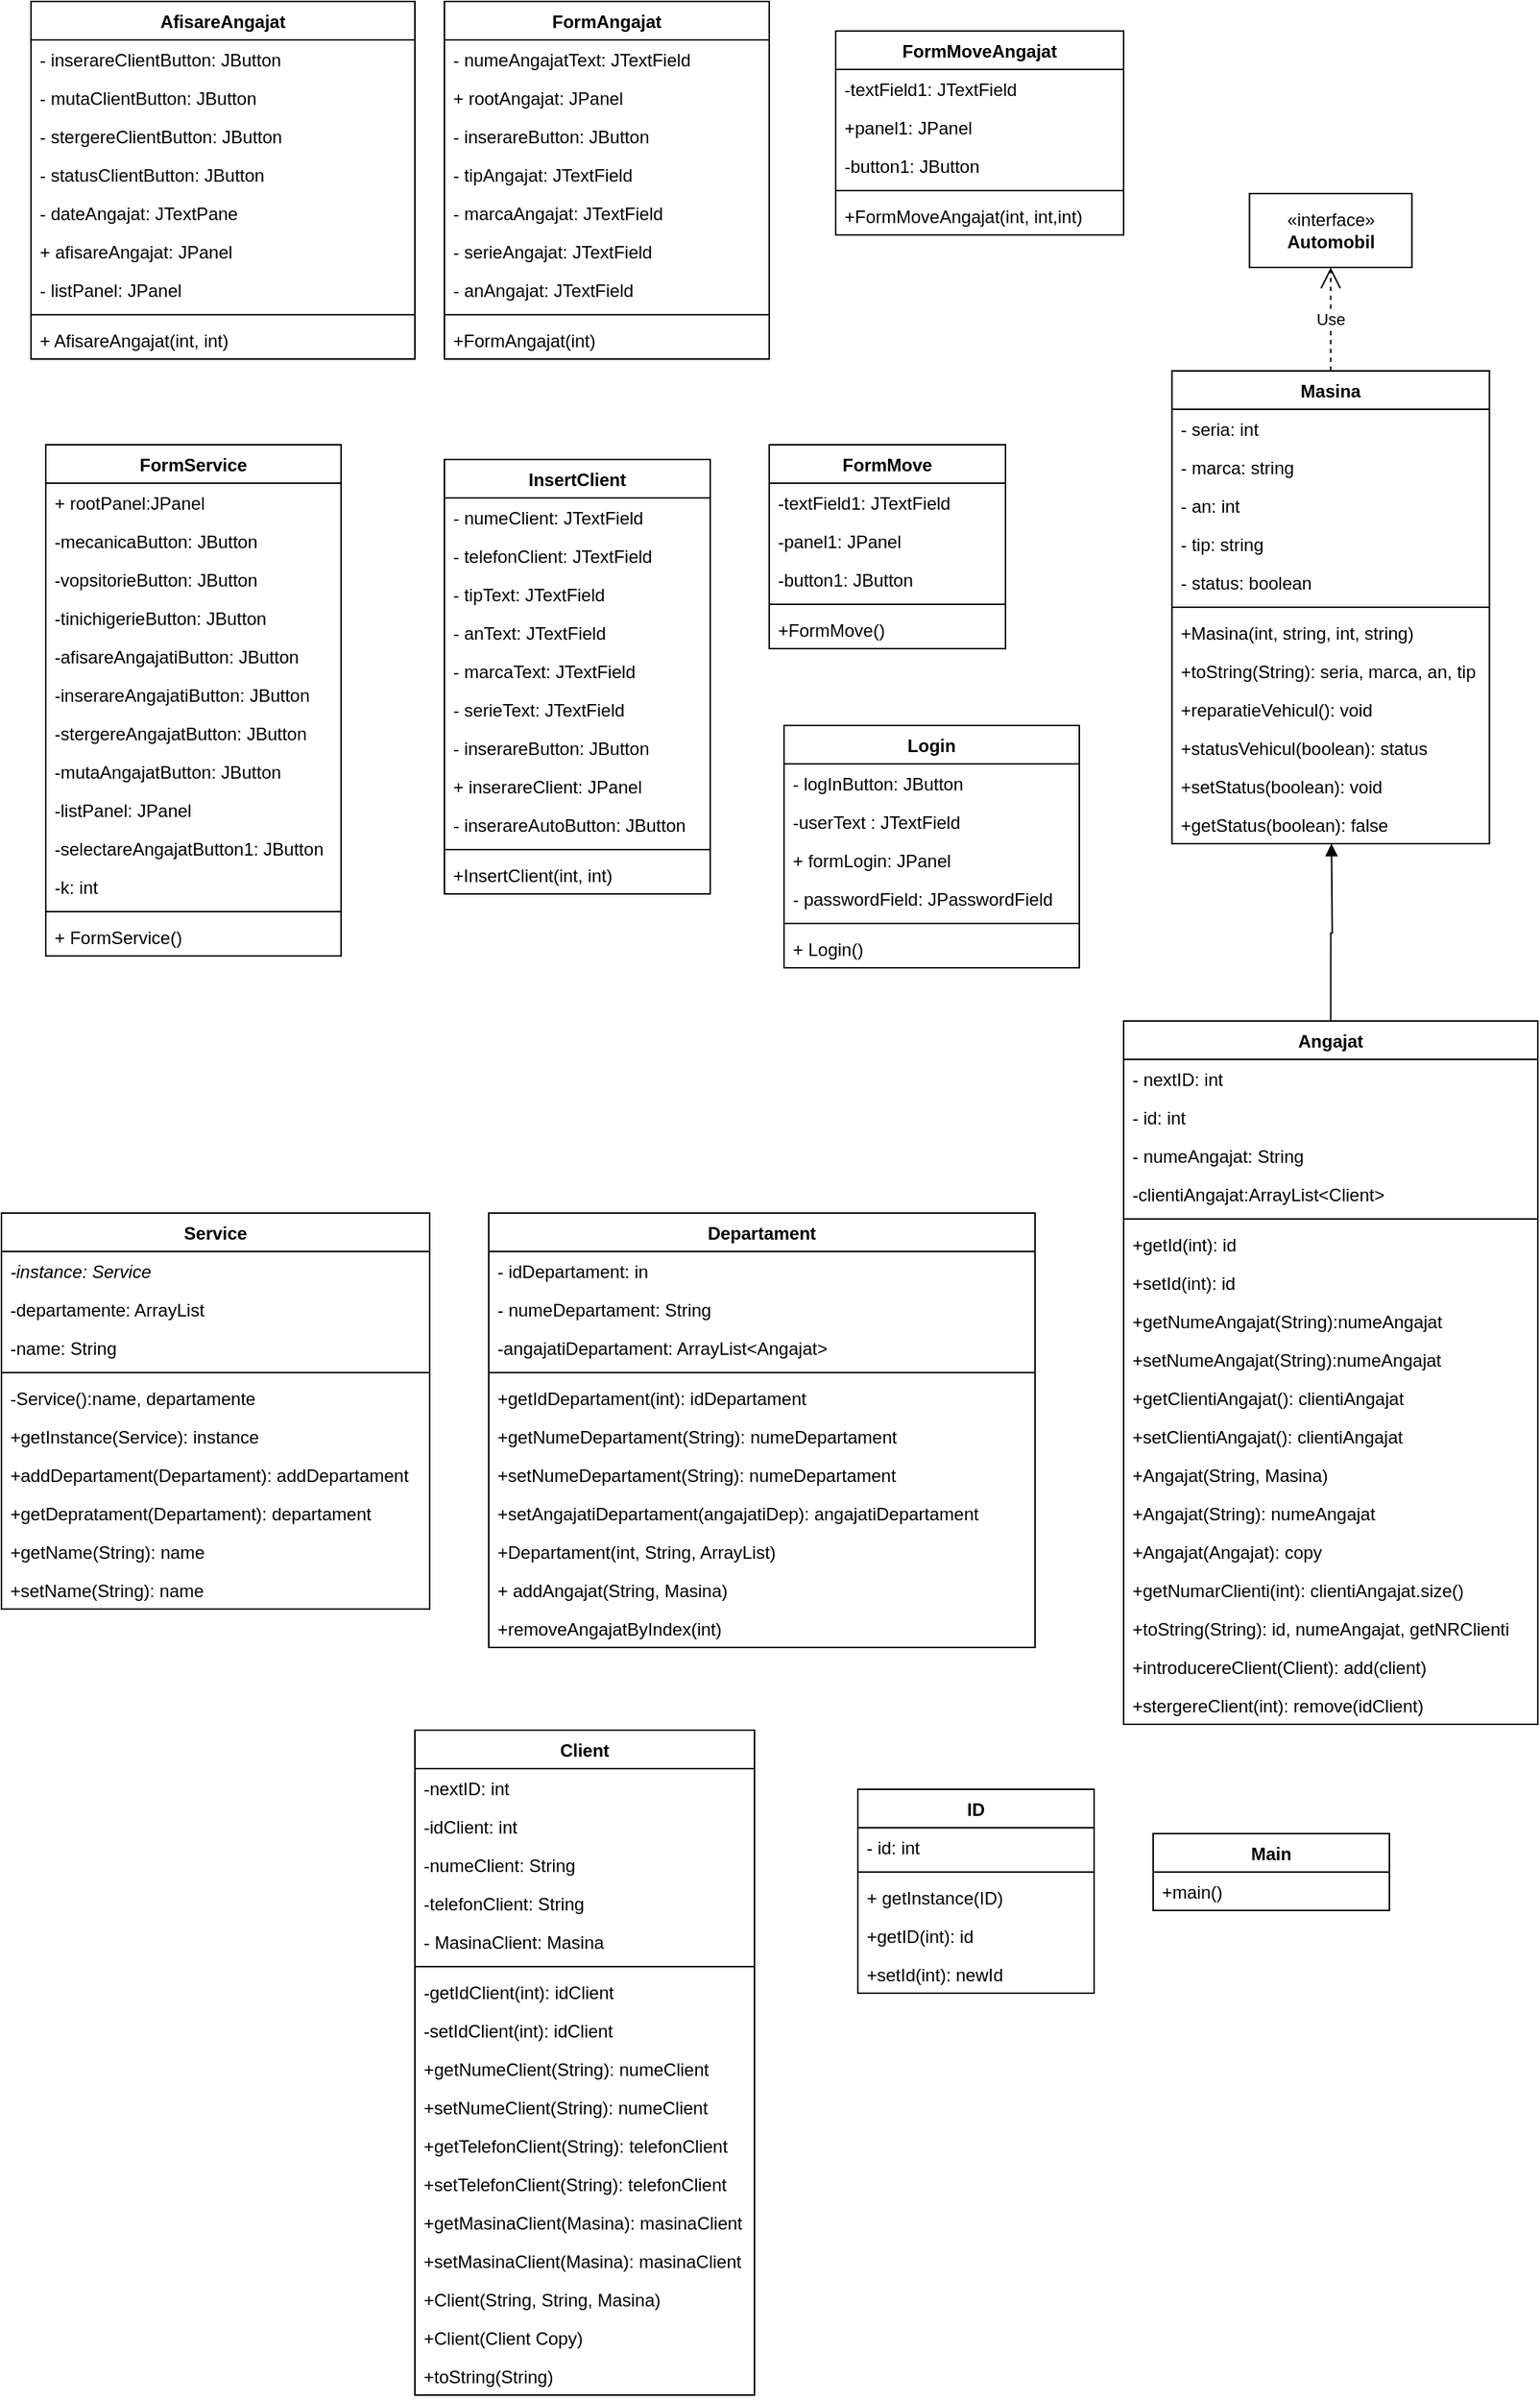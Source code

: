 <mxfile version="20.8.16" type="device"><diagram name="Page-1" id="e7e014a7-5840-1c2e-5031-d8a46d1fe8dd"><mxGraphModel dx="816" dy="1219" grid="1" gridSize="10" guides="1" tooltips="1" connect="1" arrows="1" fold="1" page="1" pageScale="1" pageWidth="1169" pageHeight="826" background="none" math="0" shadow="0"><root><mxCell id="0"/><mxCell id="1" parent="0"/><mxCell id="NMp2jgP-mCe9AnRq37kI-46" value="«interface»&lt;br&gt;&lt;b&gt;Automobil&lt;/b&gt;" style="html=1;" vertex="1" parent="1"><mxGeometry x="865.25" y="-650" width="110" height="50" as="geometry"/></mxCell><mxCell id="NMp2jgP-mCe9AnRq37kI-47" value="Masina" style="swimlane;fontStyle=1;align=center;verticalAlign=top;childLayout=stackLayout;horizontal=1;startSize=26;horizontalStack=0;resizeParent=1;resizeParentMax=0;resizeLast=0;collapsible=1;marginBottom=0;" vertex="1" parent="1"><mxGeometry x="812.75" y="-530" width="215" height="320" as="geometry"><mxRectangle x="530" y="340" width="80" height="30" as="alternateBounds"/></mxGeometry></mxCell><mxCell id="NMp2jgP-mCe9AnRq37kI-48" value="- seria: int&#10;" style="text;strokeColor=none;fillColor=none;align=left;verticalAlign=top;spacingLeft=4;spacingRight=4;overflow=hidden;rotatable=0;points=[[0,0.5],[1,0.5]];portConstraint=eastwest;" vertex="1" parent="NMp2jgP-mCe9AnRq37kI-47"><mxGeometry y="26" width="215" height="26" as="geometry"/></mxCell><mxCell id="NMp2jgP-mCe9AnRq37kI-59" value="- marca: string" style="text;strokeColor=none;fillColor=none;align=left;verticalAlign=top;spacingLeft=4;spacingRight=4;overflow=hidden;rotatable=0;points=[[0,0.5],[1,0.5]];portConstraint=eastwest;" vertex="1" parent="NMp2jgP-mCe9AnRq37kI-47"><mxGeometry y="52" width="215" height="26" as="geometry"/></mxCell><mxCell id="NMp2jgP-mCe9AnRq37kI-58" value="- an: int" style="text;strokeColor=none;fillColor=none;align=left;verticalAlign=top;spacingLeft=4;spacingRight=4;overflow=hidden;rotatable=0;points=[[0,0.5],[1,0.5]];portConstraint=eastwest;" vertex="1" parent="NMp2jgP-mCe9AnRq37kI-47"><mxGeometry y="78" width="215" height="26" as="geometry"/></mxCell><mxCell id="NMp2jgP-mCe9AnRq37kI-60" value="- tip: string" style="text;strokeColor=none;fillColor=none;align=left;verticalAlign=top;spacingLeft=4;spacingRight=4;overflow=hidden;rotatable=0;points=[[0,0.5],[1,0.5]];portConstraint=eastwest;" vertex="1" parent="NMp2jgP-mCe9AnRq37kI-47"><mxGeometry y="104" width="215" height="26" as="geometry"/></mxCell><mxCell id="NMp2jgP-mCe9AnRq37kI-61" value="- status: boolean" style="text;strokeColor=none;fillColor=none;align=left;verticalAlign=top;spacingLeft=4;spacingRight=4;overflow=hidden;rotatable=0;points=[[0,0.5],[1,0.5]];portConstraint=eastwest;" vertex="1" parent="NMp2jgP-mCe9AnRq37kI-47"><mxGeometry y="130" width="215" height="26" as="geometry"/></mxCell><mxCell id="NMp2jgP-mCe9AnRq37kI-49" value="" style="line;strokeWidth=1;fillColor=none;align=left;verticalAlign=middle;spacingTop=-1;spacingLeft=3;spacingRight=3;rotatable=0;labelPosition=right;points=[];portConstraint=eastwest;strokeColor=inherit;" vertex="1" parent="NMp2jgP-mCe9AnRq37kI-47"><mxGeometry y="156" width="215" height="8" as="geometry"/></mxCell><mxCell id="NMp2jgP-mCe9AnRq37kI-50" value="+Masina(int, string, int, string)" style="text;strokeColor=none;fillColor=none;align=left;verticalAlign=top;spacingLeft=4;spacingRight=4;overflow=hidden;rotatable=0;points=[[0,0.5],[1,0.5]];portConstraint=eastwest;" vertex="1" parent="NMp2jgP-mCe9AnRq37kI-47"><mxGeometry y="164" width="215" height="26" as="geometry"/></mxCell><mxCell id="NMp2jgP-mCe9AnRq37kI-64" value="+toString(String): seria, marca, an, tip" style="text;strokeColor=none;fillColor=none;align=left;verticalAlign=top;spacingLeft=4;spacingRight=4;overflow=hidden;rotatable=0;points=[[0,0.5],[1,0.5]];portConstraint=eastwest;" vertex="1" parent="NMp2jgP-mCe9AnRq37kI-47"><mxGeometry y="190" width="215" height="26" as="geometry"/></mxCell><mxCell id="NMp2jgP-mCe9AnRq37kI-65" value="+reparatieVehicul(): void" style="text;strokeColor=none;fillColor=none;align=left;verticalAlign=top;spacingLeft=4;spacingRight=4;overflow=hidden;rotatable=0;points=[[0,0.5],[1,0.5]];portConstraint=eastwest;" vertex="1" parent="NMp2jgP-mCe9AnRq37kI-47"><mxGeometry y="216" width="215" height="26" as="geometry"/></mxCell><mxCell id="NMp2jgP-mCe9AnRq37kI-66" value="+statusVehicul(boolean): status" style="text;strokeColor=none;fillColor=none;align=left;verticalAlign=top;spacingLeft=4;spacingRight=4;overflow=hidden;rotatable=0;points=[[0,0.5],[1,0.5]];portConstraint=eastwest;" vertex="1" parent="NMp2jgP-mCe9AnRq37kI-47"><mxGeometry y="242" width="215" height="26" as="geometry"/></mxCell><mxCell id="NMp2jgP-mCe9AnRq37kI-67" value="+setStatus(boolean): void" style="text;strokeColor=none;fillColor=none;align=left;verticalAlign=top;spacingLeft=4;spacingRight=4;overflow=hidden;rotatable=0;points=[[0,0.5],[1,0.5]];portConstraint=eastwest;" vertex="1" parent="NMp2jgP-mCe9AnRq37kI-47"><mxGeometry y="268" width="215" height="26" as="geometry"/></mxCell><mxCell id="NMp2jgP-mCe9AnRq37kI-68" value="+getStatus(boolean): false" style="text;strokeColor=none;fillColor=none;align=left;verticalAlign=top;spacingLeft=4;spacingRight=4;overflow=hidden;rotatable=0;points=[[0,0.5],[1,0.5]];portConstraint=eastwest;" vertex="1" parent="NMp2jgP-mCe9AnRq37kI-47"><mxGeometry y="294" width="215" height="26" as="geometry"/></mxCell><mxCell id="NMp2jgP-mCe9AnRq37kI-56" value="Use" style="endArrow=open;endSize=12;dashed=1;html=1;rounded=0;exitX=0.5;exitY=0;exitDx=0;exitDy=0;entryX=0.5;entryY=1;entryDx=0;entryDy=0;" edge="1" parent="1" source="NMp2jgP-mCe9AnRq37kI-47" target="NMp2jgP-mCe9AnRq37kI-46"><mxGeometry width="160" relative="1" as="geometry"><mxPoint x="1175.25" y="-530" as="sourcePoint"/><mxPoint x="1335.25" y="-530" as="targetPoint"/></mxGeometry></mxCell><mxCell id="NMp2jgP-mCe9AnRq37kI-69" value="Angajat" style="swimlane;fontStyle=1;align=center;verticalAlign=top;childLayout=stackLayout;horizontal=1;startSize=26;horizontalStack=0;resizeParent=1;resizeParentMax=0;resizeLast=0;collapsible=1;marginBottom=0;" vertex="1" parent="1"><mxGeometry x="780" y="-90" width="280.5" height="476" as="geometry"/></mxCell><mxCell id="NMp2jgP-mCe9AnRq37kI-70" value="- nextID: int" style="text;strokeColor=none;fillColor=none;align=left;verticalAlign=top;spacingLeft=4;spacingRight=4;overflow=hidden;rotatable=0;points=[[0,0.5],[1,0.5]];portConstraint=eastwest;" vertex="1" parent="NMp2jgP-mCe9AnRq37kI-69"><mxGeometry y="26" width="280.5" height="26" as="geometry"/></mxCell><mxCell id="NMp2jgP-mCe9AnRq37kI-75" value="- id: int" style="text;strokeColor=none;fillColor=none;align=left;verticalAlign=top;spacingLeft=4;spacingRight=4;overflow=hidden;rotatable=0;points=[[0,0.5],[1,0.5]];portConstraint=eastwest;" vertex="1" parent="NMp2jgP-mCe9AnRq37kI-69"><mxGeometry y="52" width="280.5" height="26" as="geometry"/></mxCell><mxCell id="NMp2jgP-mCe9AnRq37kI-76" value="- numeAngajat: String&#10;" style="text;strokeColor=none;fillColor=none;align=left;verticalAlign=top;spacingLeft=4;spacingRight=4;overflow=hidden;rotatable=0;points=[[0,0.5],[1,0.5]];portConstraint=eastwest;" vertex="1" parent="NMp2jgP-mCe9AnRq37kI-69"><mxGeometry y="78" width="280.5" height="26" as="geometry"/></mxCell><mxCell id="NMp2jgP-mCe9AnRq37kI-82" value="-clientiAngajat:ArrayList&lt;Client&gt;" style="text;strokeColor=none;fillColor=none;align=left;verticalAlign=top;spacingLeft=4;spacingRight=4;overflow=hidden;rotatable=0;points=[[0,0.5],[1,0.5]];portConstraint=eastwest;" vertex="1" parent="NMp2jgP-mCe9AnRq37kI-69"><mxGeometry y="104" width="280.5" height="26" as="geometry"/></mxCell><mxCell id="NMp2jgP-mCe9AnRq37kI-71" value="" style="line;strokeWidth=1;fillColor=none;align=left;verticalAlign=middle;spacingTop=-1;spacingLeft=3;spacingRight=3;rotatable=0;labelPosition=right;points=[];portConstraint=eastwest;strokeColor=inherit;" vertex="1" parent="NMp2jgP-mCe9AnRq37kI-69"><mxGeometry y="130" width="280.5" height="8" as="geometry"/></mxCell><mxCell id="NMp2jgP-mCe9AnRq37kI-72" value="+getId(int): id" style="text;strokeColor=none;fillColor=none;align=left;verticalAlign=top;spacingLeft=4;spacingRight=4;overflow=hidden;rotatable=0;points=[[0,0.5],[1,0.5]];portConstraint=eastwest;" vertex="1" parent="NMp2jgP-mCe9AnRq37kI-69"><mxGeometry y="138" width="280.5" height="26" as="geometry"/></mxCell><mxCell id="NMp2jgP-mCe9AnRq37kI-78" value="+setId(int): id" style="text;strokeColor=none;fillColor=none;align=left;verticalAlign=top;spacingLeft=4;spacingRight=4;overflow=hidden;rotatable=0;points=[[0,0.5],[1,0.5]];portConstraint=eastwest;" vertex="1" parent="NMp2jgP-mCe9AnRq37kI-69"><mxGeometry y="164" width="280.5" height="26" as="geometry"/></mxCell><mxCell id="NMp2jgP-mCe9AnRq37kI-79" value="+getNumeAngajat(String):numeAngajat" style="text;strokeColor=none;fillColor=none;align=left;verticalAlign=top;spacingLeft=4;spacingRight=4;overflow=hidden;rotatable=0;points=[[0,0.5],[1,0.5]];portConstraint=eastwest;" vertex="1" parent="NMp2jgP-mCe9AnRq37kI-69"><mxGeometry y="190" width="280.5" height="26" as="geometry"/></mxCell><mxCell id="NMp2jgP-mCe9AnRq37kI-80" value="+setNumeAngajat(String):numeAngajat" style="text;strokeColor=none;fillColor=none;align=left;verticalAlign=top;spacingLeft=4;spacingRight=4;overflow=hidden;rotatable=0;points=[[0,0.5],[1,0.5]];portConstraint=eastwest;" vertex="1" parent="NMp2jgP-mCe9AnRq37kI-69"><mxGeometry y="216" width="280.5" height="26" as="geometry"/></mxCell><mxCell id="NMp2jgP-mCe9AnRq37kI-81" value="+getClientiAngajat(): clientiAngajat" style="text;strokeColor=none;fillColor=none;align=left;verticalAlign=top;spacingLeft=4;spacingRight=4;overflow=hidden;rotatable=0;points=[[0,0.5],[1,0.5]];portConstraint=eastwest;" vertex="1" parent="NMp2jgP-mCe9AnRq37kI-69"><mxGeometry y="242" width="280.5" height="26" as="geometry"/></mxCell><mxCell id="NMp2jgP-mCe9AnRq37kI-95" value="+setClientiAngajat(): clientiAngajat" style="text;strokeColor=none;fillColor=none;align=left;verticalAlign=top;spacingLeft=4;spacingRight=4;overflow=hidden;rotatable=0;points=[[0,0.5],[1,0.5]];portConstraint=eastwest;" vertex="1" parent="NMp2jgP-mCe9AnRq37kI-69"><mxGeometry y="268" width="280.5" height="26" as="geometry"/></mxCell><mxCell id="NMp2jgP-mCe9AnRq37kI-96" value="+Angajat(String, Masina)" style="text;strokeColor=none;fillColor=none;align=left;verticalAlign=top;spacingLeft=4;spacingRight=4;overflow=hidden;rotatable=0;points=[[0,0.5],[1,0.5]];portConstraint=eastwest;" vertex="1" parent="NMp2jgP-mCe9AnRq37kI-69"><mxGeometry y="294" width="280.5" height="26" as="geometry"/></mxCell><mxCell id="NMp2jgP-mCe9AnRq37kI-97" value="+Angajat(String): numeAngajat" style="text;strokeColor=none;fillColor=none;align=left;verticalAlign=top;spacingLeft=4;spacingRight=4;overflow=hidden;rotatable=0;points=[[0,0.5],[1,0.5]];portConstraint=eastwest;" vertex="1" parent="NMp2jgP-mCe9AnRq37kI-69"><mxGeometry y="320" width="280.5" height="26" as="geometry"/></mxCell><mxCell id="NMp2jgP-mCe9AnRq37kI-99" value="+Angajat(Angajat): copy " style="text;strokeColor=none;fillColor=none;align=left;verticalAlign=top;spacingLeft=4;spacingRight=4;overflow=hidden;rotatable=0;points=[[0,0.5],[1,0.5]];portConstraint=eastwest;" vertex="1" parent="NMp2jgP-mCe9AnRq37kI-69"><mxGeometry y="346" width="280.5" height="26" as="geometry"/></mxCell><mxCell id="NMp2jgP-mCe9AnRq37kI-100" value="+getNumarClienti(int): clientiAngajat.size()" style="text;strokeColor=none;fillColor=none;align=left;verticalAlign=top;spacingLeft=4;spacingRight=4;overflow=hidden;rotatable=0;points=[[0,0.5],[1,0.5]];portConstraint=eastwest;" vertex="1" parent="NMp2jgP-mCe9AnRq37kI-69"><mxGeometry y="372" width="280.5" height="26" as="geometry"/></mxCell><mxCell id="NMp2jgP-mCe9AnRq37kI-101" value="+toString(String): id, numeAngajat, getNRClienti" style="text;strokeColor=none;fillColor=none;align=left;verticalAlign=top;spacingLeft=4;spacingRight=4;overflow=hidden;rotatable=0;points=[[0,0.5],[1,0.5]];portConstraint=eastwest;" vertex="1" parent="NMp2jgP-mCe9AnRq37kI-69"><mxGeometry y="398" width="280.5" height="26" as="geometry"/></mxCell><mxCell id="NMp2jgP-mCe9AnRq37kI-102" value="+introducereClient(Client): add(client)" style="text;strokeColor=none;fillColor=none;align=left;verticalAlign=top;spacingLeft=4;spacingRight=4;overflow=hidden;rotatable=0;points=[[0,0.5],[1,0.5]];portConstraint=eastwest;" vertex="1" parent="NMp2jgP-mCe9AnRq37kI-69"><mxGeometry y="424" width="280.5" height="26" as="geometry"/></mxCell><mxCell id="NMp2jgP-mCe9AnRq37kI-103" value="+stergereClient(int): remove(idClient)" style="text;strokeColor=none;fillColor=none;align=left;verticalAlign=top;spacingLeft=4;spacingRight=4;overflow=hidden;rotatable=0;points=[[0,0.5],[1,0.5]];portConstraint=eastwest;" vertex="1" parent="NMp2jgP-mCe9AnRq37kI-69"><mxGeometry y="450" width="280.5" height="26" as="geometry"/></mxCell><mxCell id="NMp2jgP-mCe9AnRq37kI-73" value="" style="endArrow=block;endFill=1;html=1;edgeStyle=orthogonalEdgeStyle;align=left;verticalAlign=top;rounded=0;exitX=0.5;exitY=0;exitDx=0;exitDy=0;" edge="1" parent="1" source="NMp2jgP-mCe9AnRq37kI-69"><mxGeometry x="-1" relative="1" as="geometry"><mxPoint x="922.75" y="-260" as="sourcePoint"/><mxPoint x="920.75" y="-210" as="targetPoint"/></mxGeometry></mxCell><mxCell id="NMp2jgP-mCe9AnRq37kI-74" value="&lt;br&gt;" style="edgeLabel;resizable=0;html=1;align=left;verticalAlign=bottom;" connectable="0" vertex="1" parent="NMp2jgP-mCe9AnRq37kI-73"><mxGeometry x="-1" relative="1" as="geometry"/></mxCell><mxCell id="NMp2jgP-mCe9AnRq37kI-104" value="AfisareAngajat" style="swimlane;fontStyle=1;align=center;verticalAlign=top;childLayout=stackLayout;horizontal=1;startSize=26;horizontalStack=0;resizeParent=1;resizeParentMax=0;resizeLast=0;collapsible=1;marginBottom=0;" vertex="1" parent="1"><mxGeometry x="40" y="-780" width="260" height="242" as="geometry"/></mxCell><mxCell id="NMp2jgP-mCe9AnRq37kI-105" value="- inserareClientButton: JButton" style="text;strokeColor=none;fillColor=none;align=left;verticalAlign=top;spacingLeft=4;spacingRight=4;overflow=hidden;rotatable=0;points=[[0,0.5],[1,0.5]];portConstraint=eastwest;" vertex="1" parent="NMp2jgP-mCe9AnRq37kI-104"><mxGeometry y="26" width="260" height="26" as="geometry"/></mxCell><mxCell id="NMp2jgP-mCe9AnRq37kI-108" value="- mutaClientButton: JButton" style="text;strokeColor=none;fillColor=none;align=left;verticalAlign=top;spacingLeft=4;spacingRight=4;overflow=hidden;rotatable=0;points=[[0,0.5],[1,0.5]];portConstraint=eastwest;" vertex="1" parent="NMp2jgP-mCe9AnRq37kI-104"><mxGeometry y="52" width="260" height="26" as="geometry"/></mxCell><mxCell id="NMp2jgP-mCe9AnRq37kI-109" value="- stergereClientButton: JButton" style="text;strokeColor=none;fillColor=none;align=left;verticalAlign=top;spacingLeft=4;spacingRight=4;overflow=hidden;rotatable=0;points=[[0,0.5],[1,0.5]];portConstraint=eastwest;" vertex="1" parent="NMp2jgP-mCe9AnRq37kI-104"><mxGeometry y="78" width="260" height="26" as="geometry"/></mxCell><mxCell id="NMp2jgP-mCe9AnRq37kI-110" value="- statusClientButton: JButton" style="text;strokeColor=none;fillColor=none;align=left;verticalAlign=top;spacingLeft=4;spacingRight=4;overflow=hidden;rotatable=0;points=[[0,0.5],[1,0.5]];portConstraint=eastwest;" vertex="1" parent="NMp2jgP-mCe9AnRq37kI-104"><mxGeometry y="104" width="260" height="26" as="geometry"/></mxCell><mxCell id="NMp2jgP-mCe9AnRq37kI-111" value="- dateAngajat: JTextPane" style="text;strokeColor=none;fillColor=none;align=left;verticalAlign=top;spacingLeft=4;spacingRight=4;overflow=hidden;rotatable=0;points=[[0,0.5],[1,0.5]];portConstraint=eastwest;" vertex="1" parent="NMp2jgP-mCe9AnRq37kI-104"><mxGeometry y="130" width="260" height="26" as="geometry"/></mxCell><mxCell id="NMp2jgP-mCe9AnRq37kI-112" value="+ afisareAngajat: JPanel" style="text;strokeColor=none;fillColor=none;align=left;verticalAlign=top;spacingLeft=4;spacingRight=4;overflow=hidden;rotatable=0;points=[[0,0.5],[1,0.5]];portConstraint=eastwest;" vertex="1" parent="NMp2jgP-mCe9AnRq37kI-104"><mxGeometry y="156" width="260" height="26" as="geometry"/></mxCell><mxCell id="NMp2jgP-mCe9AnRq37kI-113" value="- listPanel: JPanel" style="text;strokeColor=none;fillColor=none;align=left;verticalAlign=top;spacingLeft=4;spacingRight=4;overflow=hidden;rotatable=0;points=[[0,0.5],[1,0.5]];portConstraint=eastwest;" vertex="1" parent="NMp2jgP-mCe9AnRq37kI-104"><mxGeometry y="182" width="260" height="26" as="geometry"/></mxCell><mxCell id="NMp2jgP-mCe9AnRq37kI-106" value="" style="line;strokeWidth=1;fillColor=none;align=left;verticalAlign=middle;spacingTop=-1;spacingLeft=3;spacingRight=3;rotatable=0;labelPosition=right;points=[];portConstraint=eastwest;strokeColor=inherit;" vertex="1" parent="NMp2jgP-mCe9AnRq37kI-104"><mxGeometry y="208" width="260" height="8" as="geometry"/></mxCell><mxCell id="NMp2jgP-mCe9AnRq37kI-107" value="+ AfisareAngajat(int, int)" style="text;strokeColor=none;fillColor=none;align=left;verticalAlign=top;spacingLeft=4;spacingRight=4;overflow=hidden;rotatable=0;points=[[0,0.5],[1,0.5]];portConstraint=eastwest;" vertex="1" parent="NMp2jgP-mCe9AnRq37kI-104"><mxGeometry y="216" width="260" height="26" as="geometry"/></mxCell><mxCell id="NMp2jgP-mCe9AnRq37kI-114" value="FormAngajat" style="swimlane;fontStyle=1;align=center;verticalAlign=top;childLayout=stackLayout;horizontal=1;startSize=26;horizontalStack=0;resizeParent=1;resizeParentMax=0;resizeLast=0;collapsible=1;marginBottom=0;" vertex="1" parent="1"><mxGeometry x="320" y="-780" width="220" height="242" as="geometry"/></mxCell><mxCell id="NMp2jgP-mCe9AnRq37kI-115" value="- numeAngajatText: JTextField" style="text;strokeColor=none;fillColor=none;align=left;verticalAlign=top;spacingLeft=4;spacingRight=4;overflow=hidden;rotatable=0;points=[[0,0.5],[1,0.5]];portConstraint=eastwest;" vertex="1" parent="NMp2jgP-mCe9AnRq37kI-114"><mxGeometry y="26" width="220" height="26" as="geometry"/></mxCell><mxCell id="NMp2jgP-mCe9AnRq37kI-118" value="+ rootAngajat: JPanel" style="text;strokeColor=none;fillColor=none;align=left;verticalAlign=top;spacingLeft=4;spacingRight=4;overflow=hidden;rotatable=0;points=[[0,0.5],[1,0.5]];portConstraint=eastwest;" vertex="1" parent="NMp2jgP-mCe9AnRq37kI-114"><mxGeometry y="52" width="220" height="26" as="geometry"/></mxCell><mxCell id="NMp2jgP-mCe9AnRq37kI-119" value="- inserareButton: JButton" style="text;strokeColor=none;fillColor=none;align=left;verticalAlign=top;spacingLeft=4;spacingRight=4;overflow=hidden;rotatable=0;points=[[0,0.5],[1,0.5]];portConstraint=eastwest;" vertex="1" parent="NMp2jgP-mCe9AnRq37kI-114"><mxGeometry y="78" width="220" height="26" as="geometry"/></mxCell><mxCell id="NMp2jgP-mCe9AnRq37kI-120" value="- tipAngajat: JTextField" style="text;strokeColor=none;fillColor=none;align=left;verticalAlign=top;spacingLeft=4;spacingRight=4;overflow=hidden;rotatable=0;points=[[0,0.5],[1,0.5]];portConstraint=eastwest;" vertex="1" parent="NMp2jgP-mCe9AnRq37kI-114"><mxGeometry y="104" width="220" height="26" as="geometry"/></mxCell><mxCell id="NMp2jgP-mCe9AnRq37kI-121" value="- marcaAngajat: JTextField" style="text;strokeColor=none;fillColor=none;align=left;verticalAlign=top;spacingLeft=4;spacingRight=4;overflow=hidden;rotatable=0;points=[[0,0.5],[1,0.5]];portConstraint=eastwest;" vertex="1" parent="NMp2jgP-mCe9AnRq37kI-114"><mxGeometry y="130" width="220" height="26" as="geometry"/></mxCell><mxCell id="NMp2jgP-mCe9AnRq37kI-122" value="- serieAngajat: JTextField" style="text;strokeColor=none;fillColor=none;align=left;verticalAlign=top;spacingLeft=4;spacingRight=4;overflow=hidden;rotatable=0;points=[[0,0.5],[1,0.5]];portConstraint=eastwest;" vertex="1" parent="NMp2jgP-mCe9AnRq37kI-114"><mxGeometry y="156" width="220" height="26" as="geometry"/></mxCell><mxCell id="NMp2jgP-mCe9AnRq37kI-123" value="- anAngajat: JTextField" style="text;strokeColor=none;fillColor=none;align=left;verticalAlign=top;spacingLeft=4;spacingRight=4;overflow=hidden;rotatable=0;points=[[0,0.5],[1,0.5]];portConstraint=eastwest;" vertex="1" parent="NMp2jgP-mCe9AnRq37kI-114"><mxGeometry y="182" width="220" height="26" as="geometry"/></mxCell><mxCell id="NMp2jgP-mCe9AnRq37kI-116" value="" style="line;strokeWidth=1;fillColor=none;align=left;verticalAlign=middle;spacingTop=-1;spacingLeft=3;spacingRight=3;rotatable=0;labelPosition=right;points=[];portConstraint=eastwest;strokeColor=inherit;" vertex="1" parent="NMp2jgP-mCe9AnRq37kI-114"><mxGeometry y="208" width="220" height="8" as="geometry"/></mxCell><mxCell id="NMp2jgP-mCe9AnRq37kI-117" value="+FormAngajat(int)" style="text;strokeColor=none;fillColor=none;align=left;verticalAlign=top;spacingLeft=4;spacingRight=4;overflow=hidden;rotatable=0;points=[[0,0.5],[1,0.5]];portConstraint=eastwest;" vertex="1" parent="NMp2jgP-mCe9AnRq37kI-114"><mxGeometry y="216" width="220" height="26" as="geometry"/></mxCell><mxCell id="NMp2jgP-mCe9AnRq37kI-124" value="FormService" style="swimlane;fontStyle=1;align=center;verticalAlign=top;childLayout=stackLayout;horizontal=1;startSize=26;horizontalStack=0;resizeParent=1;resizeParentMax=0;resizeLast=0;collapsible=1;marginBottom=0;" vertex="1" parent="1"><mxGeometry x="50" y="-480" width="200" height="346" as="geometry"/></mxCell><mxCell id="NMp2jgP-mCe9AnRq37kI-125" value="+ rootPanel:JPanel" style="text;strokeColor=none;fillColor=none;align=left;verticalAlign=top;spacingLeft=4;spacingRight=4;overflow=hidden;rotatable=0;points=[[0,0.5],[1,0.5]];portConstraint=eastwest;" vertex="1" parent="NMp2jgP-mCe9AnRq37kI-124"><mxGeometry y="26" width="200" height="26" as="geometry"/></mxCell><mxCell id="NMp2jgP-mCe9AnRq37kI-129" value="-mecanicaButton: JButton" style="text;strokeColor=none;fillColor=none;align=left;verticalAlign=top;spacingLeft=4;spacingRight=4;overflow=hidden;rotatable=0;points=[[0,0.5],[1,0.5]];portConstraint=eastwest;" vertex="1" parent="NMp2jgP-mCe9AnRq37kI-124"><mxGeometry y="52" width="200" height="26" as="geometry"/></mxCell><mxCell id="NMp2jgP-mCe9AnRq37kI-128" value="-vopsitorieButton: JButton" style="text;strokeColor=none;fillColor=none;align=left;verticalAlign=top;spacingLeft=4;spacingRight=4;overflow=hidden;rotatable=0;points=[[0,0.5],[1,0.5]];portConstraint=eastwest;" vertex="1" parent="NMp2jgP-mCe9AnRq37kI-124"><mxGeometry y="78" width="200" height="26" as="geometry"/></mxCell><mxCell id="NMp2jgP-mCe9AnRq37kI-130" value="-tinichigerieButton: JButton" style="text;strokeColor=none;fillColor=none;align=left;verticalAlign=top;spacingLeft=4;spacingRight=4;overflow=hidden;rotatable=0;points=[[0,0.5],[1,0.5]];portConstraint=eastwest;" vertex="1" parent="NMp2jgP-mCe9AnRq37kI-124"><mxGeometry y="104" width="200" height="26" as="geometry"/></mxCell><mxCell id="NMp2jgP-mCe9AnRq37kI-131" value="-afisareAngajatiButton: JButton" style="text;strokeColor=none;fillColor=none;align=left;verticalAlign=top;spacingLeft=4;spacingRight=4;overflow=hidden;rotatable=0;points=[[0,0.5],[1,0.5]];portConstraint=eastwest;" vertex="1" parent="NMp2jgP-mCe9AnRq37kI-124"><mxGeometry y="130" width="200" height="26" as="geometry"/></mxCell><mxCell id="NMp2jgP-mCe9AnRq37kI-132" value="-inserareAngajatiButton: JButton" style="text;strokeColor=none;fillColor=none;align=left;verticalAlign=top;spacingLeft=4;spacingRight=4;overflow=hidden;rotatable=0;points=[[0,0.5],[1,0.5]];portConstraint=eastwest;" vertex="1" parent="NMp2jgP-mCe9AnRq37kI-124"><mxGeometry y="156" width="200" height="26" as="geometry"/></mxCell><mxCell id="NMp2jgP-mCe9AnRq37kI-133" value="-stergereAngajatButton: JButton" style="text;strokeColor=none;fillColor=none;align=left;verticalAlign=top;spacingLeft=4;spacingRight=4;overflow=hidden;rotatable=0;points=[[0,0.5],[1,0.5]];portConstraint=eastwest;" vertex="1" parent="NMp2jgP-mCe9AnRq37kI-124"><mxGeometry y="182" width="200" height="26" as="geometry"/></mxCell><mxCell id="NMp2jgP-mCe9AnRq37kI-134" value="-mutaAngajatButton: JButton" style="text;strokeColor=none;fillColor=none;align=left;verticalAlign=top;spacingLeft=4;spacingRight=4;overflow=hidden;rotatable=0;points=[[0,0.5],[1,0.5]];portConstraint=eastwest;" vertex="1" parent="NMp2jgP-mCe9AnRq37kI-124"><mxGeometry y="208" width="200" height="26" as="geometry"/></mxCell><mxCell id="NMp2jgP-mCe9AnRq37kI-135" value="-listPanel: JPanel" style="text;strokeColor=none;fillColor=none;align=left;verticalAlign=top;spacingLeft=4;spacingRight=4;overflow=hidden;rotatable=0;points=[[0,0.5],[1,0.5]];portConstraint=eastwest;" vertex="1" parent="NMp2jgP-mCe9AnRq37kI-124"><mxGeometry y="234" width="200" height="26" as="geometry"/></mxCell><mxCell id="NMp2jgP-mCe9AnRq37kI-136" value="-selectareAngajatButton1: JButton" style="text;strokeColor=none;fillColor=none;align=left;verticalAlign=top;spacingLeft=4;spacingRight=4;overflow=hidden;rotatable=0;points=[[0,0.5],[1,0.5]];portConstraint=eastwest;" vertex="1" parent="NMp2jgP-mCe9AnRq37kI-124"><mxGeometry y="260" width="200" height="26" as="geometry"/></mxCell><mxCell id="NMp2jgP-mCe9AnRq37kI-137" value="-k: int" style="text;strokeColor=none;fillColor=none;align=left;verticalAlign=top;spacingLeft=4;spacingRight=4;overflow=hidden;rotatable=0;points=[[0,0.5],[1,0.5]];portConstraint=eastwest;" vertex="1" parent="NMp2jgP-mCe9AnRq37kI-124"><mxGeometry y="286" width="200" height="26" as="geometry"/></mxCell><mxCell id="NMp2jgP-mCe9AnRq37kI-126" value="" style="line;strokeWidth=1;fillColor=none;align=left;verticalAlign=middle;spacingTop=-1;spacingLeft=3;spacingRight=3;rotatable=0;labelPosition=right;points=[];portConstraint=eastwest;strokeColor=inherit;" vertex="1" parent="NMp2jgP-mCe9AnRq37kI-124"><mxGeometry y="312" width="200" height="8" as="geometry"/></mxCell><mxCell id="NMp2jgP-mCe9AnRq37kI-127" value="+ FormService()" style="text;strokeColor=none;fillColor=none;align=left;verticalAlign=top;spacingLeft=4;spacingRight=4;overflow=hidden;rotatable=0;points=[[0,0.5],[1,0.5]];portConstraint=eastwest;" vertex="1" parent="NMp2jgP-mCe9AnRq37kI-124"><mxGeometry y="320" width="200" height="26" as="geometry"/></mxCell><mxCell id="NMp2jgP-mCe9AnRq37kI-138" value="InsertClient" style="swimlane;fontStyle=1;align=center;verticalAlign=top;childLayout=stackLayout;horizontal=1;startSize=26;horizontalStack=0;resizeParent=1;resizeParentMax=0;resizeLast=0;collapsible=1;marginBottom=0;" vertex="1" parent="1"><mxGeometry x="320" y="-470" width="180" height="294" as="geometry"/></mxCell><mxCell id="NMp2jgP-mCe9AnRq37kI-139" value="- numeClient: JTextField" style="text;strokeColor=none;fillColor=none;align=left;verticalAlign=top;spacingLeft=4;spacingRight=4;overflow=hidden;rotatable=0;points=[[0,0.5],[1,0.5]];portConstraint=eastwest;" vertex="1" parent="NMp2jgP-mCe9AnRq37kI-138"><mxGeometry y="26" width="180" height="26" as="geometry"/></mxCell><mxCell id="NMp2jgP-mCe9AnRq37kI-142" value="- telefonClient: JTextField" style="text;strokeColor=none;fillColor=none;align=left;verticalAlign=top;spacingLeft=4;spacingRight=4;overflow=hidden;rotatable=0;points=[[0,0.5],[1,0.5]];portConstraint=eastwest;" vertex="1" parent="NMp2jgP-mCe9AnRq37kI-138"><mxGeometry y="52" width="180" height="26" as="geometry"/></mxCell><mxCell id="NMp2jgP-mCe9AnRq37kI-143" value="- tipText: JTextField" style="text;strokeColor=none;fillColor=none;align=left;verticalAlign=top;spacingLeft=4;spacingRight=4;overflow=hidden;rotatable=0;points=[[0,0.5],[1,0.5]];portConstraint=eastwest;" vertex="1" parent="NMp2jgP-mCe9AnRq37kI-138"><mxGeometry y="78" width="180" height="26" as="geometry"/></mxCell><mxCell id="NMp2jgP-mCe9AnRq37kI-144" value="- anText: JTextField" style="text;strokeColor=none;fillColor=none;align=left;verticalAlign=top;spacingLeft=4;spacingRight=4;overflow=hidden;rotatable=0;points=[[0,0.5],[1,0.5]];portConstraint=eastwest;" vertex="1" parent="NMp2jgP-mCe9AnRq37kI-138"><mxGeometry y="104" width="180" height="26" as="geometry"/></mxCell><mxCell id="NMp2jgP-mCe9AnRq37kI-145" value="- marcaText: JTextField" style="text;strokeColor=none;fillColor=none;align=left;verticalAlign=top;spacingLeft=4;spacingRight=4;overflow=hidden;rotatable=0;points=[[0,0.5],[1,0.5]];portConstraint=eastwest;" vertex="1" parent="NMp2jgP-mCe9AnRq37kI-138"><mxGeometry y="130" width="180" height="26" as="geometry"/></mxCell><mxCell id="NMp2jgP-mCe9AnRq37kI-146" value="- serieText: JTextField" style="text;strokeColor=none;fillColor=none;align=left;verticalAlign=top;spacingLeft=4;spacingRight=4;overflow=hidden;rotatable=0;points=[[0,0.5],[1,0.5]];portConstraint=eastwest;" vertex="1" parent="NMp2jgP-mCe9AnRq37kI-138"><mxGeometry y="156" width="180" height="26" as="geometry"/></mxCell><mxCell id="NMp2jgP-mCe9AnRq37kI-147" value="- inserareButton: JButton" style="text;strokeColor=none;fillColor=none;align=left;verticalAlign=top;spacingLeft=4;spacingRight=4;overflow=hidden;rotatable=0;points=[[0,0.5],[1,0.5]];portConstraint=eastwest;" vertex="1" parent="NMp2jgP-mCe9AnRq37kI-138"><mxGeometry y="182" width="180" height="26" as="geometry"/></mxCell><mxCell id="NMp2jgP-mCe9AnRq37kI-148" value="+ inserareClient: JPanel" style="text;strokeColor=none;fillColor=none;align=left;verticalAlign=top;spacingLeft=4;spacingRight=4;overflow=hidden;rotatable=0;points=[[0,0.5],[1,0.5]];portConstraint=eastwest;" vertex="1" parent="NMp2jgP-mCe9AnRq37kI-138"><mxGeometry y="208" width="180" height="26" as="geometry"/></mxCell><mxCell id="NMp2jgP-mCe9AnRq37kI-149" value="- inserareAutoButton: JButton" style="text;strokeColor=none;fillColor=none;align=left;verticalAlign=top;spacingLeft=4;spacingRight=4;overflow=hidden;rotatable=0;points=[[0,0.5],[1,0.5]];portConstraint=eastwest;" vertex="1" parent="NMp2jgP-mCe9AnRq37kI-138"><mxGeometry y="234" width="180" height="26" as="geometry"/></mxCell><mxCell id="NMp2jgP-mCe9AnRq37kI-140" value="" style="line;strokeWidth=1;fillColor=none;align=left;verticalAlign=middle;spacingTop=-1;spacingLeft=3;spacingRight=3;rotatable=0;labelPosition=right;points=[];portConstraint=eastwest;strokeColor=inherit;" vertex="1" parent="NMp2jgP-mCe9AnRq37kI-138"><mxGeometry y="260" width="180" height="8" as="geometry"/></mxCell><mxCell id="NMp2jgP-mCe9AnRq37kI-141" value="+InsertClient(int, int)" style="text;strokeColor=none;fillColor=none;align=left;verticalAlign=top;spacingLeft=4;spacingRight=4;overflow=hidden;rotatable=0;points=[[0,0.5],[1,0.5]];portConstraint=eastwest;" vertex="1" parent="NMp2jgP-mCe9AnRq37kI-138"><mxGeometry y="268" width="180" height="26" as="geometry"/></mxCell><mxCell id="NMp2jgP-mCe9AnRq37kI-150" value="FormMove" style="swimlane;fontStyle=1;align=center;verticalAlign=top;childLayout=stackLayout;horizontal=1;startSize=26;horizontalStack=0;resizeParent=1;resizeParentMax=0;resizeLast=0;collapsible=1;marginBottom=0;" vertex="1" parent="1"><mxGeometry x="540" y="-480" width="160" height="138" as="geometry"/></mxCell><mxCell id="NMp2jgP-mCe9AnRq37kI-151" value="-textField1: JTextField" style="text;strokeColor=none;fillColor=none;align=left;verticalAlign=top;spacingLeft=4;spacingRight=4;overflow=hidden;rotatable=0;points=[[0,0.5],[1,0.5]];portConstraint=eastwest;" vertex="1" parent="NMp2jgP-mCe9AnRq37kI-150"><mxGeometry y="26" width="160" height="26" as="geometry"/></mxCell><mxCell id="NMp2jgP-mCe9AnRq37kI-154" value="-panel1: JPanel" style="text;strokeColor=none;fillColor=none;align=left;verticalAlign=top;spacingLeft=4;spacingRight=4;overflow=hidden;rotatable=0;points=[[0,0.5],[1,0.5]];portConstraint=eastwest;" vertex="1" parent="NMp2jgP-mCe9AnRq37kI-150"><mxGeometry y="52" width="160" height="26" as="geometry"/></mxCell><mxCell id="NMp2jgP-mCe9AnRq37kI-155" value="-button1: JButton" style="text;strokeColor=none;fillColor=none;align=left;verticalAlign=top;spacingLeft=4;spacingRight=4;overflow=hidden;rotatable=0;points=[[0,0.5],[1,0.5]];portConstraint=eastwest;" vertex="1" parent="NMp2jgP-mCe9AnRq37kI-150"><mxGeometry y="78" width="160" height="26" as="geometry"/></mxCell><mxCell id="NMp2jgP-mCe9AnRq37kI-152" value="" style="line;strokeWidth=1;fillColor=none;align=left;verticalAlign=middle;spacingTop=-1;spacingLeft=3;spacingRight=3;rotatable=0;labelPosition=right;points=[];portConstraint=eastwest;strokeColor=inherit;" vertex="1" parent="NMp2jgP-mCe9AnRq37kI-150"><mxGeometry y="104" width="160" height="8" as="geometry"/></mxCell><mxCell id="NMp2jgP-mCe9AnRq37kI-153" value="+FormMove()" style="text;strokeColor=none;fillColor=none;align=left;verticalAlign=top;spacingLeft=4;spacingRight=4;overflow=hidden;rotatable=0;points=[[0,0.5],[1,0.5]];portConstraint=eastwest;" vertex="1" parent="NMp2jgP-mCe9AnRq37kI-150"><mxGeometry y="112" width="160" height="26" as="geometry"/></mxCell><mxCell id="NMp2jgP-mCe9AnRq37kI-156" value="Login" style="swimlane;fontStyle=1;align=center;verticalAlign=top;childLayout=stackLayout;horizontal=1;startSize=26;horizontalStack=0;resizeParent=1;resizeParentMax=0;resizeLast=0;collapsible=1;marginBottom=0;" vertex="1" parent="1"><mxGeometry x="550" y="-290" width="200" height="164" as="geometry"/></mxCell><mxCell id="NMp2jgP-mCe9AnRq37kI-157" value="- logInButton: JButton&#10;" style="text;strokeColor=none;fillColor=none;align=left;verticalAlign=top;spacingLeft=4;spacingRight=4;overflow=hidden;rotatable=0;points=[[0,0.5],[1,0.5]];portConstraint=eastwest;" vertex="1" parent="NMp2jgP-mCe9AnRq37kI-156"><mxGeometry y="26" width="200" height="26" as="geometry"/></mxCell><mxCell id="NMp2jgP-mCe9AnRq37kI-160" value="-userText : JTextField" style="text;strokeColor=none;fillColor=none;align=left;verticalAlign=top;spacingLeft=4;spacingRight=4;overflow=hidden;rotatable=0;points=[[0,0.5],[1,0.5]];portConstraint=eastwest;" vertex="1" parent="NMp2jgP-mCe9AnRq37kI-156"><mxGeometry y="52" width="200" height="26" as="geometry"/></mxCell><mxCell id="NMp2jgP-mCe9AnRq37kI-161" value="+ formLogin: JPanel" style="text;strokeColor=none;fillColor=none;align=left;verticalAlign=top;spacingLeft=4;spacingRight=4;overflow=hidden;rotatable=0;points=[[0,0.5],[1,0.5]];portConstraint=eastwest;" vertex="1" parent="NMp2jgP-mCe9AnRq37kI-156"><mxGeometry y="78" width="200" height="26" as="geometry"/></mxCell><mxCell id="NMp2jgP-mCe9AnRq37kI-162" value="- passwordField: JPasswordField" style="text;strokeColor=none;fillColor=none;align=left;verticalAlign=top;spacingLeft=4;spacingRight=4;overflow=hidden;rotatable=0;points=[[0,0.5],[1,0.5]];portConstraint=eastwest;" vertex="1" parent="NMp2jgP-mCe9AnRq37kI-156"><mxGeometry y="104" width="200" height="26" as="geometry"/></mxCell><mxCell id="NMp2jgP-mCe9AnRq37kI-158" value="" style="line;strokeWidth=1;fillColor=none;align=left;verticalAlign=middle;spacingTop=-1;spacingLeft=3;spacingRight=3;rotatable=0;labelPosition=right;points=[];portConstraint=eastwest;strokeColor=inherit;" vertex="1" parent="NMp2jgP-mCe9AnRq37kI-156"><mxGeometry y="130" width="200" height="8" as="geometry"/></mxCell><mxCell id="NMp2jgP-mCe9AnRq37kI-159" value="+ Login()" style="text;strokeColor=none;fillColor=none;align=left;verticalAlign=top;spacingLeft=4;spacingRight=4;overflow=hidden;rotatable=0;points=[[0,0.5],[1,0.5]];portConstraint=eastwest;" vertex="1" parent="NMp2jgP-mCe9AnRq37kI-156"><mxGeometry y="138" width="200" height="26" as="geometry"/></mxCell><mxCell id="NMp2jgP-mCe9AnRq37kI-163" value="Departament" style="swimlane;fontStyle=1;align=center;verticalAlign=top;childLayout=stackLayout;horizontal=1;startSize=26;horizontalStack=0;resizeParent=1;resizeParentMax=0;resizeLast=0;collapsible=1;marginBottom=0;" vertex="1" parent="1"><mxGeometry x="350" y="40" width="370" height="294" as="geometry"/></mxCell><mxCell id="NMp2jgP-mCe9AnRq37kI-164" value="- idDepartament: in" style="text;strokeColor=none;fillColor=none;align=left;verticalAlign=top;spacingLeft=4;spacingRight=4;overflow=hidden;rotatable=0;points=[[0,0.5],[1,0.5]];portConstraint=eastwest;" vertex="1" parent="NMp2jgP-mCe9AnRq37kI-163"><mxGeometry y="26" width="370" height="26" as="geometry"/></mxCell><mxCell id="NMp2jgP-mCe9AnRq37kI-167" value="- numeDepartament: String" style="text;strokeColor=none;fillColor=none;align=left;verticalAlign=top;spacingLeft=4;spacingRight=4;overflow=hidden;rotatable=0;points=[[0,0.5],[1,0.5]];portConstraint=eastwest;" vertex="1" parent="NMp2jgP-mCe9AnRq37kI-163"><mxGeometry y="52" width="370" height="26" as="geometry"/></mxCell><mxCell id="NMp2jgP-mCe9AnRq37kI-168" value="-angajatiDepartament: ArrayList&lt;Angajat&gt;" style="text;strokeColor=none;fillColor=none;align=left;verticalAlign=top;spacingLeft=4;spacingRight=4;overflow=hidden;rotatable=0;points=[[0,0.5],[1,0.5]];portConstraint=eastwest;" vertex="1" parent="NMp2jgP-mCe9AnRq37kI-163"><mxGeometry y="78" width="370" height="26" as="geometry"/></mxCell><mxCell id="NMp2jgP-mCe9AnRq37kI-165" value="" style="line;strokeWidth=1;fillColor=none;align=left;verticalAlign=middle;spacingTop=-1;spacingLeft=3;spacingRight=3;rotatable=0;labelPosition=right;points=[];portConstraint=eastwest;strokeColor=inherit;" vertex="1" parent="NMp2jgP-mCe9AnRq37kI-163"><mxGeometry y="104" width="370" height="8" as="geometry"/></mxCell><mxCell id="NMp2jgP-mCe9AnRq37kI-166" value="+getIdDepartament(int): idDepartament" style="text;strokeColor=none;fillColor=none;align=left;verticalAlign=top;spacingLeft=4;spacingRight=4;overflow=hidden;rotatable=0;points=[[0,0.5],[1,0.5]];portConstraint=eastwest;" vertex="1" parent="NMp2jgP-mCe9AnRq37kI-163"><mxGeometry y="112" width="370" height="26" as="geometry"/></mxCell><mxCell id="NMp2jgP-mCe9AnRq37kI-169" value="+getNumeDepartament(String): numeDepartament" style="text;strokeColor=none;fillColor=none;align=left;verticalAlign=top;spacingLeft=4;spacingRight=4;overflow=hidden;rotatable=0;points=[[0,0.5],[1,0.5]];portConstraint=eastwest;" vertex="1" parent="NMp2jgP-mCe9AnRq37kI-163"><mxGeometry y="138" width="370" height="26" as="geometry"/></mxCell><mxCell id="NMp2jgP-mCe9AnRq37kI-170" value="+setNumeDepartament(String): numeDepartament" style="text;strokeColor=none;fillColor=none;align=left;verticalAlign=top;spacingLeft=4;spacingRight=4;overflow=hidden;rotatable=0;points=[[0,0.5],[1,0.5]];portConstraint=eastwest;" vertex="1" parent="NMp2jgP-mCe9AnRq37kI-163"><mxGeometry y="164" width="370" height="26" as="geometry"/></mxCell><mxCell id="NMp2jgP-mCe9AnRq37kI-171" value="+setAngajatiDepartament(angajatiDep): angajatiDepartament" style="text;strokeColor=none;fillColor=none;align=left;verticalAlign=top;spacingLeft=4;spacingRight=4;overflow=hidden;rotatable=0;points=[[0,0.5],[1,0.5]];portConstraint=eastwest;" vertex="1" parent="NMp2jgP-mCe9AnRq37kI-163"><mxGeometry y="190" width="370" height="26" as="geometry"/></mxCell><mxCell id="NMp2jgP-mCe9AnRq37kI-172" value="+Departament(int, String, ArrayList)" style="text;strokeColor=none;fillColor=none;align=left;verticalAlign=top;spacingLeft=4;spacingRight=4;overflow=hidden;rotatable=0;points=[[0,0.5],[1,0.5]];portConstraint=eastwest;" vertex="1" parent="NMp2jgP-mCe9AnRq37kI-163"><mxGeometry y="216" width="370" height="26" as="geometry"/></mxCell><mxCell id="NMp2jgP-mCe9AnRq37kI-173" value="+ addAngajat(String, Masina)" style="text;strokeColor=none;fillColor=none;align=left;verticalAlign=top;spacingLeft=4;spacingRight=4;overflow=hidden;rotatable=0;points=[[0,0.5],[1,0.5]];portConstraint=eastwest;" vertex="1" parent="NMp2jgP-mCe9AnRq37kI-163"><mxGeometry y="242" width="370" height="26" as="geometry"/></mxCell><mxCell id="NMp2jgP-mCe9AnRq37kI-174" value="+removeAngajatByIndex(int)" style="text;strokeColor=none;fillColor=none;align=left;verticalAlign=top;spacingLeft=4;spacingRight=4;overflow=hidden;rotatable=0;points=[[0,0.5],[1,0.5]];portConstraint=eastwest;" vertex="1" parent="NMp2jgP-mCe9AnRq37kI-163"><mxGeometry y="268" width="370" height="26" as="geometry"/></mxCell><mxCell id="NMp2jgP-mCe9AnRq37kI-175" value="Service" style="swimlane;fontStyle=1;align=center;verticalAlign=top;childLayout=stackLayout;horizontal=1;startSize=26;horizontalStack=0;resizeParent=1;resizeParentMax=0;resizeLast=0;collapsible=1;marginBottom=0;" vertex="1" parent="1"><mxGeometry x="20" y="40" width="290" height="268" as="geometry"/></mxCell><mxCell id="NMp2jgP-mCe9AnRq37kI-176" value="-instance: Service" style="text;strokeColor=none;fillColor=none;align=left;verticalAlign=top;spacingLeft=4;spacingRight=4;overflow=hidden;rotatable=0;points=[[0,0.5],[1,0.5]];portConstraint=eastwest;fontStyle=2" vertex="1" parent="NMp2jgP-mCe9AnRq37kI-175"><mxGeometry y="26" width="290" height="26" as="geometry"/></mxCell><mxCell id="NMp2jgP-mCe9AnRq37kI-179" value="-departamente: ArrayList" style="text;strokeColor=none;fillColor=none;align=left;verticalAlign=top;spacingLeft=4;spacingRight=4;overflow=hidden;rotatable=0;points=[[0,0.5],[1,0.5]];portConstraint=eastwest;fontStyle=0" vertex="1" parent="NMp2jgP-mCe9AnRq37kI-175"><mxGeometry y="52" width="290" height="26" as="geometry"/></mxCell><mxCell id="NMp2jgP-mCe9AnRq37kI-180" value="-name: String" style="text;strokeColor=none;fillColor=none;align=left;verticalAlign=top;spacingLeft=4;spacingRight=4;overflow=hidden;rotatable=0;points=[[0,0.5],[1,0.5]];portConstraint=eastwest;fontStyle=0" vertex="1" parent="NMp2jgP-mCe9AnRq37kI-175"><mxGeometry y="78" width="290" height="26" as="geometry"/></mxCell><mxCell id="NMp2jgP-mCe9AnRq37kI-177" value="" style="line;strokeWidth=1;fillColor=none;align=left;verticalAlign=middle;spacingTop=-1;spacingLeft=3;spacingRight=3;rotatable=0;labelPosition=right;points=[];portConstraint=eastwest;strokeColor=inherit;" vertex="1" parent="NMp2jgP-mCe9AnRq37kI-175"><mxGeometry y="104" width="290" height="8" as="geometry"/></mxCell><mxCell id="NMp2jgP-mCe9AnRq37kI-178" value="-Service():name, departamente" style="text;strokeColor=none;fillColor=none;align=left;verticalAlign=top;spacingLeft=4;spacingRight=4;overflow=hidden;rotatable=0;points=[[0,0.5],[1,0.5]];portConstraint=eastwest;" vertex="1" parent="NMp2jgP-mCe9AnRq37kI-175"><mxGeometry y="112" width="290" height="26" as="geometry"/></mxCell><mxCell id="NMp2jgP-mCe9AnRq37kI-181" value="+getInstance(Service): instance" style="text;strokeColor=none;fillColor=none;align=left;verticalAlign=top;spacingLeft=4;spacingRight=4;overflow=hidden;rotatable=0;points=[[0,0.5],[1,0.5]];portConstraint=eastwest;" vertex="1" parent="NMp2jgP-mCe9AnRq37kI-175"><mxGeometry y="138" width="290" height="26" as="geometry"/></mxCell><mxCell id="NMp2jgP-mCe9AnRq37kI-182" value="+addDepartament(Departament): addDepartament" style="text;strokeColor=none;fillColor=none;align=left;verticalAlign=top;spacingLeft=4;spacingRight=4;overflow=hidden;rotatable=0;points=[[0,0.5],[1,0.5]];portConstraint=eastwest;" vertex="1" parent="NMp2jgP-mCe9AnRq37kI-175"><mxGeometry y="164" width="290" height="26" as="geometry"/></mxCell><mxCell id="NMp2jgP-mCe9AnRq37kI-183" value="+getDepratament(Departament): departament" style="text;strokeColor=none;fillColor=none;align=left;verticalAlign=top;spacingLeft=4;spacingRight=4;overflow=hidden;rotatable=0;points=[[0,0.5],[1,0.5]];portConstraint=eastwest;" vertex="1" parent="NMp2jgP-mCe9AnRq37kI-175"><mxGeometry y="190" width="290" height="26" as="geometry"/></mxCell><mxCell id="NMp2jgP-mCe9AnRq37kI-184" value="+getName(String): name" style="text;strokeColor=none;fillColor=none;align=left;verticalAlign=top;spacingLeft=4;spacingRight=4;overflow=hidden;rotatable=0;points=[[0,0.5],[1,0.5]];portConstraint=eastwest;" vertex="1" parent="NMp2jgP-mCe9AnRq37kI-175"><mxGeometry y="216" width="290" height="26" as="geometry"/></mxCell><mxCell id="NMp2jgP-mCe9AnRq37kI-185" value="+setName(String): name" style="text;strokeColor=none;fillColor=none;align=left;verticalAlign=top;spacingLeft=4;spacingRight=4;overflow=hidden;rotatable=0;points=[[0,0.5],[1,0.5]];portConstraint=eastwest;" vertex="1" parent="NMp2jgP-mCe9AnRq37kI-175"><mxGeometry y="242" width="290" height="26" as="geometry"/></mxCell><mxCell id="NMp2jgP-mCe9AnRq37kI-186" value="Main" style="swimlane;fontStyle=1;align=center;verticalAlign=top;childLayout=stackLayout;horizontal=1;startSize=26;horizontalStack=0;resizeParent=1;resizeParentMax=0;resizeLast=0;collapsible=1;marginBottom=0;" vertex="1" parent="1"><mxGeometry x="800" y="460" width="160" height="52" as="geometry"/></mxCell><mxCell id="NMp2jgP-mCe9AnRq37kI-189" value="+main()" style="text;strokeColor=none;fillColor=none;align=left;verticalAlign=top;spacingLeft=4;spacingRight=4;overflow=hidden;rotatable=0;points=[[0,0.5],[1,0.5]];portConstraint=eastwest;" vertex="1" parent="NMp2jgP-mCe9AnRq37kI-186"><mxGeometry y="26" width="160" height="26" as="geometry"/></mxCell><mxCell id="NMp2jgP-mCe9AnRq37kI-190" value="Client" style="swimlane;fontStyle=1;align=center;verticalAlign=top;childLayout=stackLayout;horizontal=1;startSize=26;horizontalStack=0;resizeParent=1;resizeParentMax=0;resizeLast=0;collapsible=1;marginBottom=0;" vertex="1" parent="1"><mxGeometry x="300" y="390" width="230" height="450" as="geometry"/></mxCell><mxCell id="NMp2jgP-mCe9AnRq37kI-191" value="-nextID: int" style="text;strokeColor=none;fillColor=none;align=left;verticalAlign=top;spacingLeft=4;spacingRight=4;overflow=hidden;rotatable=0;points=[[0,0.5],[1,0.5]];portConstraint=eastwest;" vertex="1" parent="NMp2jgP-mCe9AnRq37kI-190"><mxGeometry y="26" width="230" height="26" as="geometry"/></mxCell><mxCell id="NMp2jgP-mCe9AnRq37kI-194" value="-idClient: int" style="text;strokeColor=none;fillColor=none;align=left;verticalAlign=top;spacingLeft=4;spacingRight=4;overflow=hidden;rotatable=0;points=[[0,0.5],[1,0.5]];portConstraint=eastwest;" vertex="1" parent="NMp2jgP-mCe9AnRq37kI-190"><mxGeometry y="52" width="230" height="26" as="geometry"/></mxCell><mxCell id="NMp2jgP-mCe9AnRq37kI-195" value="-numeClient: String" style="text;strokeColor=none;fillColor=none;align=left;verticalAlign=top;spacingLeft=4;spacingRight=4;overflow=hidden;rotatable=0;points=[[0,0.5],[1,0.5]];portConstraint=eastwest;" vertex="1" parent="NMp2jgP-mCe9AnRq37kI-190"><mxGeometry y="78" width="230" height="26" as="geometry"/></mxCell><mxCell id="NMp2jgP-mCe9AnRq37kI-196" value="-telefonClient: String" style="text;strokeColor=none;fillColor=none;align=left;verticalAlign=top;spacingLeft=4;spacingRight=4;overflow=hidden;rotatable=0;points=[[0,0.5],[1,0.5]];portConstraint=eastwest;" vertex="1" parent="NMp2jgP-mCe9AnRq37kI-190"><mxGeometry y="104" width="230" height="26" as="geometry"/></mxCell><mxCell id="NMp2jgP-mCe9AnRq37kI-198" value="- MasinaClient: Masina" style="text;strokeColor=none;fillColor=none;align=left;verticalAlign=top;spacingLeft=4;spacingRight=4;overflow=hidden;rotatable=0;points=[[0,0.5],[1,0.5]];portConstraint=eastwest;" vertex="1" parent="NMp2jgP-mCe9AnRq37kI-190"><mxGeometry y="130" width="230" height="26" as="geometry"/></mxCell><mxCell id="NMp2jgP-mCe9AnRq37kI-192" value="" style="line;strokeWidth=1;fillColor=none;align=left;verticalAlign=middle;spacingTop=-1;spacingLeft=3;spacingRight=3;rotatable=0;labelPosition=right;points=[];portConstraint=eastwest;strokeColor=inherit;" vertex="1" parent="NMp2jgP-mCe9AnRq37kI-190"><mxGeometry y="156" width="230" height="8" as="geometry"/></mxCell><mxCell id="NMp2jgP-mCe9AnRq37kI-193" value="-getIdClient(int): idClient" style="text;strokeColor=none;fillColor=none;align=left;verticalAlign=top;spacingLeft=4;spacingRight=4;overflow=hidden;rotatable=0;points=[[0,0.5],[1,0.5]];portConstraint=eastwest;" vertex="1" parent="NMp2jgP-mCe9AnRq37kI-190"><mxGeometry y="164" width="230" height="26" as="geometry"/></mxCell><mxCell id="NMp2jgP-mCe9AnRq37kI-200" value="-setIdClient(int): idClient" style="text;strokeColor=none;fillColor=none;align=left;verticalAlign=top;spacingLeft=4;spacingRight=4;overflow=hidden;rotatable=0;points=[[0,0.5],[1,0.5]];portConstraint=eastwest;" vertex="1" parent="NMp2jgP-mCe9AnRq37kI-190"><mxGeometry y="190" width="230" height="26" as="geometry"/></mxCell><mxCell id="NMp2jgP-mCe9AnRq37kI-201" value="+getNumeClient(String): numeClient" style="text;strokeColor=none;fillColor=none;align=left;verticalAlign=top;spacingLeft=4;spacingRight=4;overflow=hidden;rotatable=0;points=[[0,0.5],[1,0.5]];portConstraint=eastwest;" vertex="1" parent="NMp2jgP-mCe9AnRq37kI-190"><mxGeometry y="216" width="230" height="26" as="geometry"/></mxCell><mxCell id="NMp2jgP-mCe9AnRq37kI-202" value="+setNumeClient(String): numeClient" style="text;strokeColor=none;fillColor=none;align=left;verticalAlign=top;spacingLeft=4;spacingRight=4;overflow=hidden;rotatable=0;points=[[0,0.5],[1,0.5]];portConstraint=eastwest;" vertex="1" parent="NMp2jgP-mCe9AnRq37kI-190"><mxGeometry y="242" width="230" height="26" as="geometry"/></mxCell><mxCell id="NMp2jgP-mCe9AnRq37kI-203" value="+getTelefonClient(String): telefonClient" style="text;strokeColor=none;fillColor=none;align=left;verticalAlign=top;spacingLeft=4;spacingRight=4;overflow=hidden;rotatable=0;points=[[0,0.5],[1,0.5]];portConstraint=eastwest;" vertex="1" parent="NMp2jgP-mCe9AnRq37kI-190"><mxGeometry y="268" width="230" height="26" as="geometry"/></mxCell><mxCell id="NMp2jgP-mCe9AnRq37kI-204" value="+setTelefonClient(String): telefonClient" style="text;strokeColor=none;fillColor=none;align=left;verticalAlign=top;spacingLeft=4;spacingRight=4;overflow=hidden;rotatable=0;points=[[0,0.5],[1,0.5]];portConstraint=eastwest;" vertex="1" parent="NMp2jgP-mCe9AnRq37kI-190"><mxGeometry y="294" width="230" height="26" as="geometry"/></mxCell><mxCell id="NMp2jgP-mCe9AnRq37kI-205" value="+getMasinaClient(Masina): masinaClient" style="text;strokeColor=none;fillColor=none;align=left;verticalAlign=top;spacingLeft=4;spacingRight=4;overflow=hidden;rotatable=0;points=[[0,0.5],[1,0.5]];portConstraint=eastwest;" vertex="1" parent="NMp2jgP-mCe9AnRq37kI-190"><mxGeometry y="320" width="230" height="26" as="geometry"/></mxCell><mxCell id="NMp2jgP-mCe9AnRq37kI-206" value="+setMasinaClient(Masina): masinaClient" style="text;strokeColor=none;fillColor=none;align=left;verticalAlign=top;spacingLeft=4;spacingRight=4;overflow=hidden;rotatable=0;points=[[0,0.5],[1,0.5]];portConstraint=eastwest;" vertex="1" parent="NMp2jgP-mCe9AnRq37kI-190"><mxGeometry y="346" width="230" height="26" as="geometry"/></mxCell><mxCell id="NMp2jgP-mCe9AnRq37kI-207" value="+Client(String, String, Masina)" style="text;strokeColor=none;fillColor=none;align=left;verticalAlign=top;spacingLeft=4;spacingRight=4;overflow=hidden;rotatable=0;points=[[0,0.5],[1,0.5]];portConstraint=eastwest;" vertex="1" parent="NMp2jgP-mCe9AnRq37kI-190"><mxGeometry y="372" width="230" height="26" as="geometry"/></mxCell><mxCell id="NMp2jgP-mCe9AnRq37kI-208" value="+Client(Client Copy)" style="text;strokeColor=none;fillColor=none;align=left;verticalAlign=top;spacingLeft=4;spacingRight=4;overflow=hidden;rotatable=0;points=[[0,0.5],[1,0.5]];portConstraint=eastwest;" vertex="1" parent="NMp2jgP-mCe9AnRq37kI-190"><mxGeometry y="398" width="230" height="26" as="geometry"/></mxCell><mxCell id="NMp2jgP-mCe9AnRq37kI-209" value="+toString(String)" style="text;strokeColor=none;fillColor=none;align=left;verticalAlign=top;spacingLeft=4;spacingRight=4;overflow=hidden;rotatable=0;points=[[0,0.5],[1,0.5]];portConstraint=eastwest;" vertex="1" parent="NMp2jgP-mCe9AnRq37kI-190"><mxGeometry y="424" width="230" height="26" as="geometry"/></mxCell><mxCell id="NMp2jgP-mCe9AnRq37kI-210" value="ID" style="swimlane;fontStyle=1;align=center;verticalAlign=top;childLayout=stackLayout;horizontal=1;startSize=26;horizontalStack=0;resizeParent=1;resizeParentMax=0;resizeLast=0;collapsible=1;marginBottom=0;" vertex="1" parent="1"><mxGeometry x="600" y="430" width="160" height="138" as="geometry"/></mxCell><mxCell id="NMp2jgP-mCe9AnRq37kI-211" value="- id: int" style="text;strokeColor=none;fillColor=none;align=left;verticalAlign=top;spacingLeft=4;spacingRight=4;overflow=hidden;rotatable=0;points=[[0,0.5],[1,0.5]];portConstraint=eastwest;" vertex="1" parent="NMp2jgP-mCe9AnRq37kI-210"><mxGeometry y="26" width="160" height="26" as="geometry"/></mxCell><mxCell id="NMp2jgP-mCe9AnRq37kI-212" value="" style="line;strokeWidth=1;fillColor=none;align=left;verticalAlign=middle;spacingTop=-1;spacingLeft=3;spacingRight=3;rotatable=0;labelPosition=right;points=[];portConstraint=eastwest;strokeColor=inherit;" vertex="1" parent="NMp2jgP-mCe9AnRq37kI-210"><mxGeometry y="52" width="160" height="8" as="geometry"/></mxCell><mxCell id="NMp2jgP-mCe9AnRq37kI-213" value="+ getInstance(ID)" style="text;strokeColor=none;fillColor=none;align=left;verticalAlign=top;spacingLeft=4;spacingRight=4;overflow=hidden;rotatable=0;points=[[0,0.5],[1,0.5]];portConstraint=eastwest;" vertex="1" parent="NMp2jgP-mCe9AnRq37kI-210"><mxGeometry y="60" width="160" height="26" as="geometry"/></mxCell><mxCell id="NMp2jgP-mCe9AnRq37kI-215" value="+getID(int): id" style="text;strokeColor=none;fillColor=none;align=left;verticalAlign=top;spacingLeft=4;spacingRight=4;overflow=hidden;rotatable=0;points=[[0,0.5],[1,0.5]];portConstraint=eastwest;" vertex="1" parent="NMp2jgP-mCe9AnRq37kI-210"><mxGeometry y="86" width="160" height="26" as="geometry"/></mxCell><mxCell id="NMp2jgP-mCe9AnRq37kI-216" value="+setId(int): newId" style="text;strokeColor=none;fillColor=none;align=left;verticalAlign=top;spacingLeft=4;spacingRight=4;overflow=hidden;rotatable=0;points=[[0,0.5],[1,0.5]];portConstraint=eastwest;" vertex="1" parent="NMp2jgP-mCe9AnRq37kI-210"><mxGeometry y="112" width="160" height="26" as="geometry"/></mxCell><mxCell id="NMp2jgP-mCe9AnRq37kI-217" value="FormMoveAngajat" style="swimlane;fontStyle=1;align=center;verticalAlign=top;childLayout=stackLayout;horizontal=1;startSize=26;horizontalStack=0;resizeParent=1;resizeParentMax=0;resizeLast=0;collapsible=1;marginBottom=0;" vertex="1" parent="1"><mxGeometry x="585" y="-760" width="195" height="138" as="geometry"/></mxCell><mxCell id="NMp2jgP-mCe9AnRq37kI-218" value="-textField1: JTextField" style="text;strokeColor=none;fillColor=none;align=left;verticalAlign=top;spacingLeft=4;spacingRight=4;overflow=hidden;rotatable=0;points=[[0,0.5],[1,0.5]];portConstraint=eastwest;" vertex="1" parent="NMp2jgP-mCe9AnRq37kI-217"><mxGeometry y="26" width="195" height="26" as="geometry"/></mxCell><mxCell id="NMp2jgP-mCe9AnRq37kI-221" value="+panel1: JPanel" style="text;strokeColor=none;fillColor=none;align=left;verticalAlign=top;spacingLeft=4;spacingRight=4;overflow=hidden;rotatable=0;points=[[0,0.5],[1,0.5]];portConstraint=eastwest;" vertex="1" parent="NMp2jgP-mCe9AnRq37kI-217"><mxGeometry y="52" width="195" height="26" as="geometry"/></mxCell><mxCell id="NMp2jgP-mCe9AnRq37kI-222" value="-button1: JButton" style="text;strokeColor=none;fillColor=none;align=left;verticalAlign=top;spacingLeft=4;spacingRight=4;overflow=hidden;rotatable=0;points=[[0,0.5],[1,0.5]];portConstraint=eastwest;" vertex="1" parent="NMp2jgP-mCe9AnRq37kI-217"><mxGeometry y="78" width="195" height="26" as="geometry"/></mxCell><mxCell id="NMp2jgP-mCe9AnRq37kI-219" value="" style="line;strokeWidth=1;fillColor=none;align=left;verticalAlign=middle;spacingTop=-1;spacingLeft=3;spacingRight=3;rotatable=0;labelPosition=right;points=[];portConstraint=eastwest;strokeColor=inherit;" vertex="1" parent="NMp2jgP-mCe9AnRq37kI-217"><mxGeometry y="104" width="195" height="8" as="geometry"/></mxCell><mxCell id="NMp2jgP-mCe9AnRq37kI-220" value="+FormMoveAngajat(int, int,int)" style="text;strokeColor=none;fillColor=none;align=left;verticalAlign=top;spacingLeft=4;spacingRight=4;overflow=hidden;rotatable=0;points=[[0,0.5],[1,0.5]];portConstraint=eastwest;" vertex="1" parent="NMp2jgP-mCe9AnRq37kI-217"><mxGeometry y="112" width="195" height="26" as="geometry"/></mxCell></root></mxGraphModel></diagram></mxfile>
